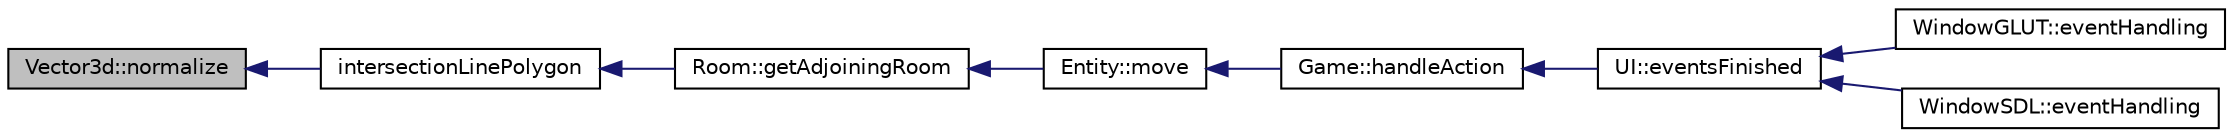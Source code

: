 digraph "Vector3d::normalize"
{
 // INTERACTIVE_SVG=YES
  edge [fontname="Helvetica",fontsize="10",labelfontname="Helvetica",labelfontsize="10"];
  node [fontname="Helvetica",fontsize="10",shape=record];
  rankdir="LR";
  Node1 [label="Vector3d::normalize",height=0.2,width=0.4,color="black", fillcolor="grey75", style="filled" fontcolor="black"];
  Node1 -> Node2 [dir="back",color="midnightblue",fontsize="10",style="solid",fontname="Helvetica"];
  Node2 [label="intersectionLinePolygon",height=0.2,width=0.4,color="black", fillcolor="white", style="filled",URL="$math_8cpp.html#a9073c91a02ab1180e64e7ddf76991a94",tooltip="Calculate Intersection of a line and a polygon. "];
  Node2 -> Node3 [dir="back",color="midnightblue",fontsize="10",style="solid",fontname="Helvetica"];
  Node3 [label="Room::getAdjoiningRoom",height=0.2,width=0.4,color="black", fillcolor="white", style="filled",URL="$class_room.html#ade5b7644ff5720f1251097f9110148b9"];
  Node3 -> Node4 [dir="back",color="midnightblue",fontsize="10",style="solid",fontname="Helvetica"];
  Node4 [label="Entity::move",height=0.2,width=0.4,color="black", fillcolor="white", style="filled",URL="$class_entity.html#ac081c2b4fd1ee2a737db44a306ec466d"];
  Node4 -> Node5 [dir="back",color="midnightblue",fontsize="10",style="solid",fontname="Helvetica"];
  Node5 [label="Game::handleAction",height=0.2,width=0.4,color="black", fillcolor="white", style="filled",URL="$class_game.html#a2159fe214fb67768f3a0d6d887206c31"];
  Node5 -> Node6 [dir="back",color="midnightblue",fontsize="10",style="solid",fontname="Helvetica"];
  Node6 [label="UI::eventsFinished",height=0.2,width=0.4,color="black", fillcolor="white", style="filled",URL="$class_u_i.html#a2436dbc9c0678fd729b983b9475bc0f4"];
  Node6 -> Node7 [dir="back",color="midnightblue",fontsize="10",style="solid",fontname="Helvetica"];
  Node7 [label="WindowGLUT::eventHandling",height=0.2,width=0.4,color="black", fillcolor="white", style="filled",URL="$class_window_g_l_u_t.html#af16462cbccb831e8395012383b69b365"];
  Node6 -> Node8 [dir="back",color="midnightblue",fontsize="10",style="solid",fontname="Helvetica"];
  Node8 [label="WindowSDL::eventHandling",height=0.2,width=0.4,color="black", fillcolor="white", style="filled",URL="$class_window_s_d_l.html#a77e59286d958d1be56b9dc53108e58b0"];
}
